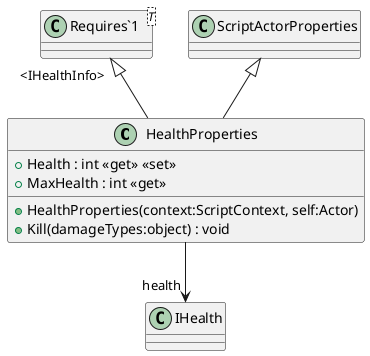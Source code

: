 @startuml
class HealthProperties {
    + HealthProperties(context:ScriptContext, self:Actor)
    + Health : int <<get>> <<set>>
    + MaxHealth : int <<get>>
    + Kill(damageTypes:object) : void
}
class "Requires`1"<T> {
}
ScriptActorProperties <|-- HealthProperties
"Requires`1" "<IHealthInfo>" <|-- HealthProperties
HealthProperties --> "health" IHealth
@enduml

